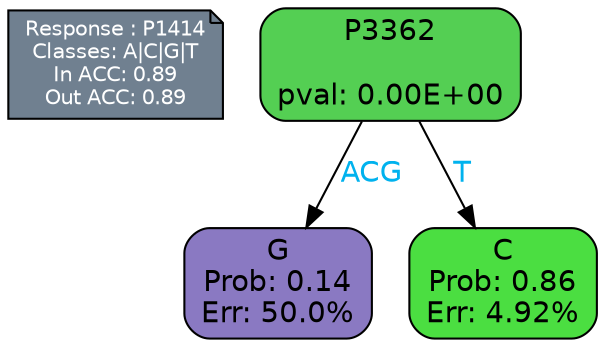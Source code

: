 digraph Tree {
node [shape=box, style="filled, rounded", color="black", fontname=helvetica] ;
graph [ranksep=equally, splines=polylines, bgcolor=transparent, dpi=600] ;
edge [fontname=helvetica] ;
LEGEND [label="Response : P1414
Classes: A|C|G|T
In ACC: 0.89
Out ACC: 0.89
",shape=note,align=left,style=filled,fillcolor="slategray",fontcolor="white",fontsize=10];1 [label="P3362

pval: 0.00E+00", fillcolor="#54cf53"] ;
2 [label="G
Prob: 0.14
Err: 50.0%", fillcolor="#8a79c2"] ;
3 [label="C
Prob: 0.86
Err: 4.92%", fillcolor="#4bde41"] ;
1 -> 2 [label="ACG",fontcolor=deepskyblue2] ;
1 -> 3 [label="T",fontcolor=deepskyblue2] ;
{rank = same; 2;3;}{rank = same; LEGEND;1;}}